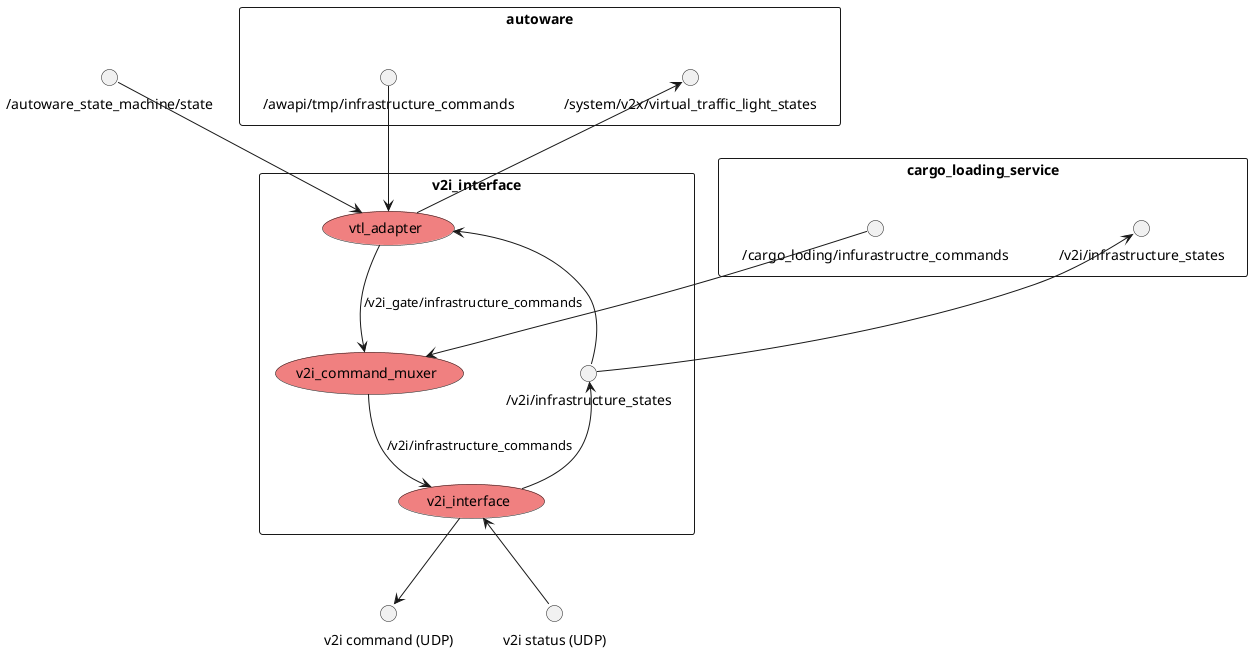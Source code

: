 @startuml

rectangle autoware {
  interface "/awapi/tmp/infrastructure_commands"
  interface "/system/v2x/virtual_traffic_light_states"
}
interface "/autoware_state_machine/state"
rectangle "v2i_interface" as v2i {
  usecase "v2i_interface" #LightCoral
  usecase "v2i_command_muxer" #LightCoral
  usecase "vtl_adapter" #LightCoral
  interface "/v2i/infrastructure_states"
} 
interface "v2i command (UDP)" as v2i_command_udp
interface "v2i status (UDP)" as v2i_status_udp
rectangle cargo_loading_service {
  interface "/cargo_loding/infurastructre_commands"
  interface "/v2i/infrastructure_states" as v2i_state
}


(/awapi/tmp/infrastructure_commands) --> (vtl_adapter) 
(/system/v2x/virtual_traffic_light_states) <-- (vtl_adapter) 
(/autoware_state_machine/state) --> (vtl_adapter)
(/cargo_loding/infurastructre_commands) --> (v2i_command_muxer)
(vtl_adapter) --> (v2i_command_muxer) : /v2i_gate/infrastructure_commands
(v2i_command_muxer) --> (v2i_interface) : /v2i/infrastructure_commands
(vtl_adapter) <-- (/v2i/infrastructure_states)
(/v2i/infrastructure_states) <-- (v2i_interface)
(v2i_state) <-- (/v2i/infrastructure_states)
(v2i_interface) --> (v2i_command_udp)
(v2i_interface) <-- (v2i_status_udp)
@enduml